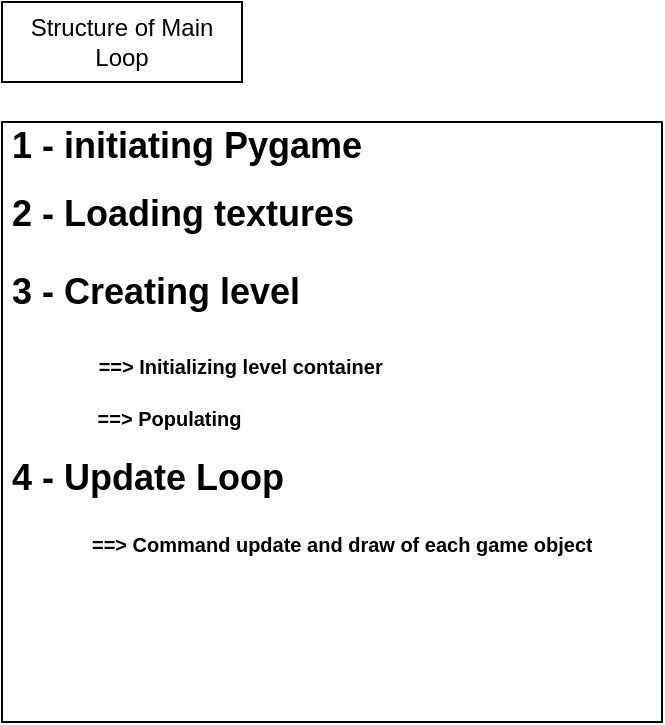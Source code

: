<mxfile version="21.6.1" type="device">
  <diagram name="Page-1" id="o92-wu76o9Jx_vne_PsG">
    <mxGraphModel dx="780" dy="504" grid="1" gridSize="10" guides="1" tooltips="1" connect="1" arrows="1" fold="1" page="1" pageScale="1" pageWidth="827" pageHeight="1169" math="0" shadow="0">
      <root>
        <mxCell id="0" />
        <mxCell id="1" parent="0" />
        <mxCell id="ATOiKzRASIgLb03BFFi4-1" value="Structure of Main Loop" style="text;html=1;strokeColor=default;fillColor=default;align=center;verticalAlign=middle;whiteSpace=wrap;rounded=0;" vertex="1" parent="1">
          <mxGeometry x="80" y="140" width="120" height="40" as="geometry" />
        </mxCell>
        <mxCell id="ATOiKzRASIgLb03BFFi4-2" value="&lt;h1 style=&quot;font-size: 18px;&quot;&gt;&lt;font style=&quot;font-size: 18px;&quot;&gt;1 - initiating Pygame&lt;/font&gt;&lt;/h1&gt;&lt;div&gt;&lt;span style=&quot;font-size: 18px;&quot;&gt;&lt;b&gt;2 - Loading textures&lt;/b&gt;&lt;/span&gt;&lt;/div&gt;&lt;p style=&quot;font-size: 18px;&quot;&gt;&lt;b&gt;&lt;font style=&quot;font-size: 18px;&quot;&gt;3 - Creating level&lt;/font&gt;&lt;/b&gt;&lt;/p&gt;&lt;blockquote style=&quot;margin: 0 0 0 40px; border: none; padding: 0px;&quot;&gt;&lt;p style=&quot;&quot;&gt;&lt;b style=&quot;&quot;&gt;&lt;font style=&quot;font-size: 12px;&quot;&gt;&amp;nbsp;&lt;/font&gt;&lt;font size=&quot;1&quot; style=&quot;&quot;&gt;==&amp;gt; Initializing level container&lt;/font&gt;&lt;/b&gt;&lt;/p&gt;&lt;p style=&quot;&quot;&gt;&lt;b style=&quot;&quot;&gt;&lt;font size=&quot;1&quot; style=&quot;&quot;&gt;&amp;nbsp;==&amp;gt; Populating&lt;/font&gt;&lt;/b&gt;&lt;/p&gt;&lt;/blockquote&gt;&lt;blockquote style=&quot;margin: 0 0 0 40px; border: none; padding: 0px;&quot;&gt;&lt;/blockquote&gt;&lt;b style=&quot;background-color: initial; font-size: 18px;&quot;&gt;4 - Update Loop&lt;br&gt;&lt;/b&gt;&lt;br&gt;&lt;blockquote style=&quot;margin: 0 0 0 40px; border: none; padding: 0px;&quot;&gt;&lt;font size=&quot;1&quot;&gt;&lt;b style=&quot;&quot;&gt;==&amp;gt; Command update and draw of each game object&lt;/b&gt;&lt;/font&gt;&lt;/blockquote&gt;" style="text;html=1;strokeColor=default;fillColor=default;spacing=5;spacingTop=-20;whiteSpace=wrap;overflow=hidden;rounded=0;" vertex="1" parent="1">
          <mxGeometry x="80" y="200" width="330" height="300" as="geometry" />
        </mxCell>
      </root>
    </mxGraphModel>
  </diagram>
</mxfile>
